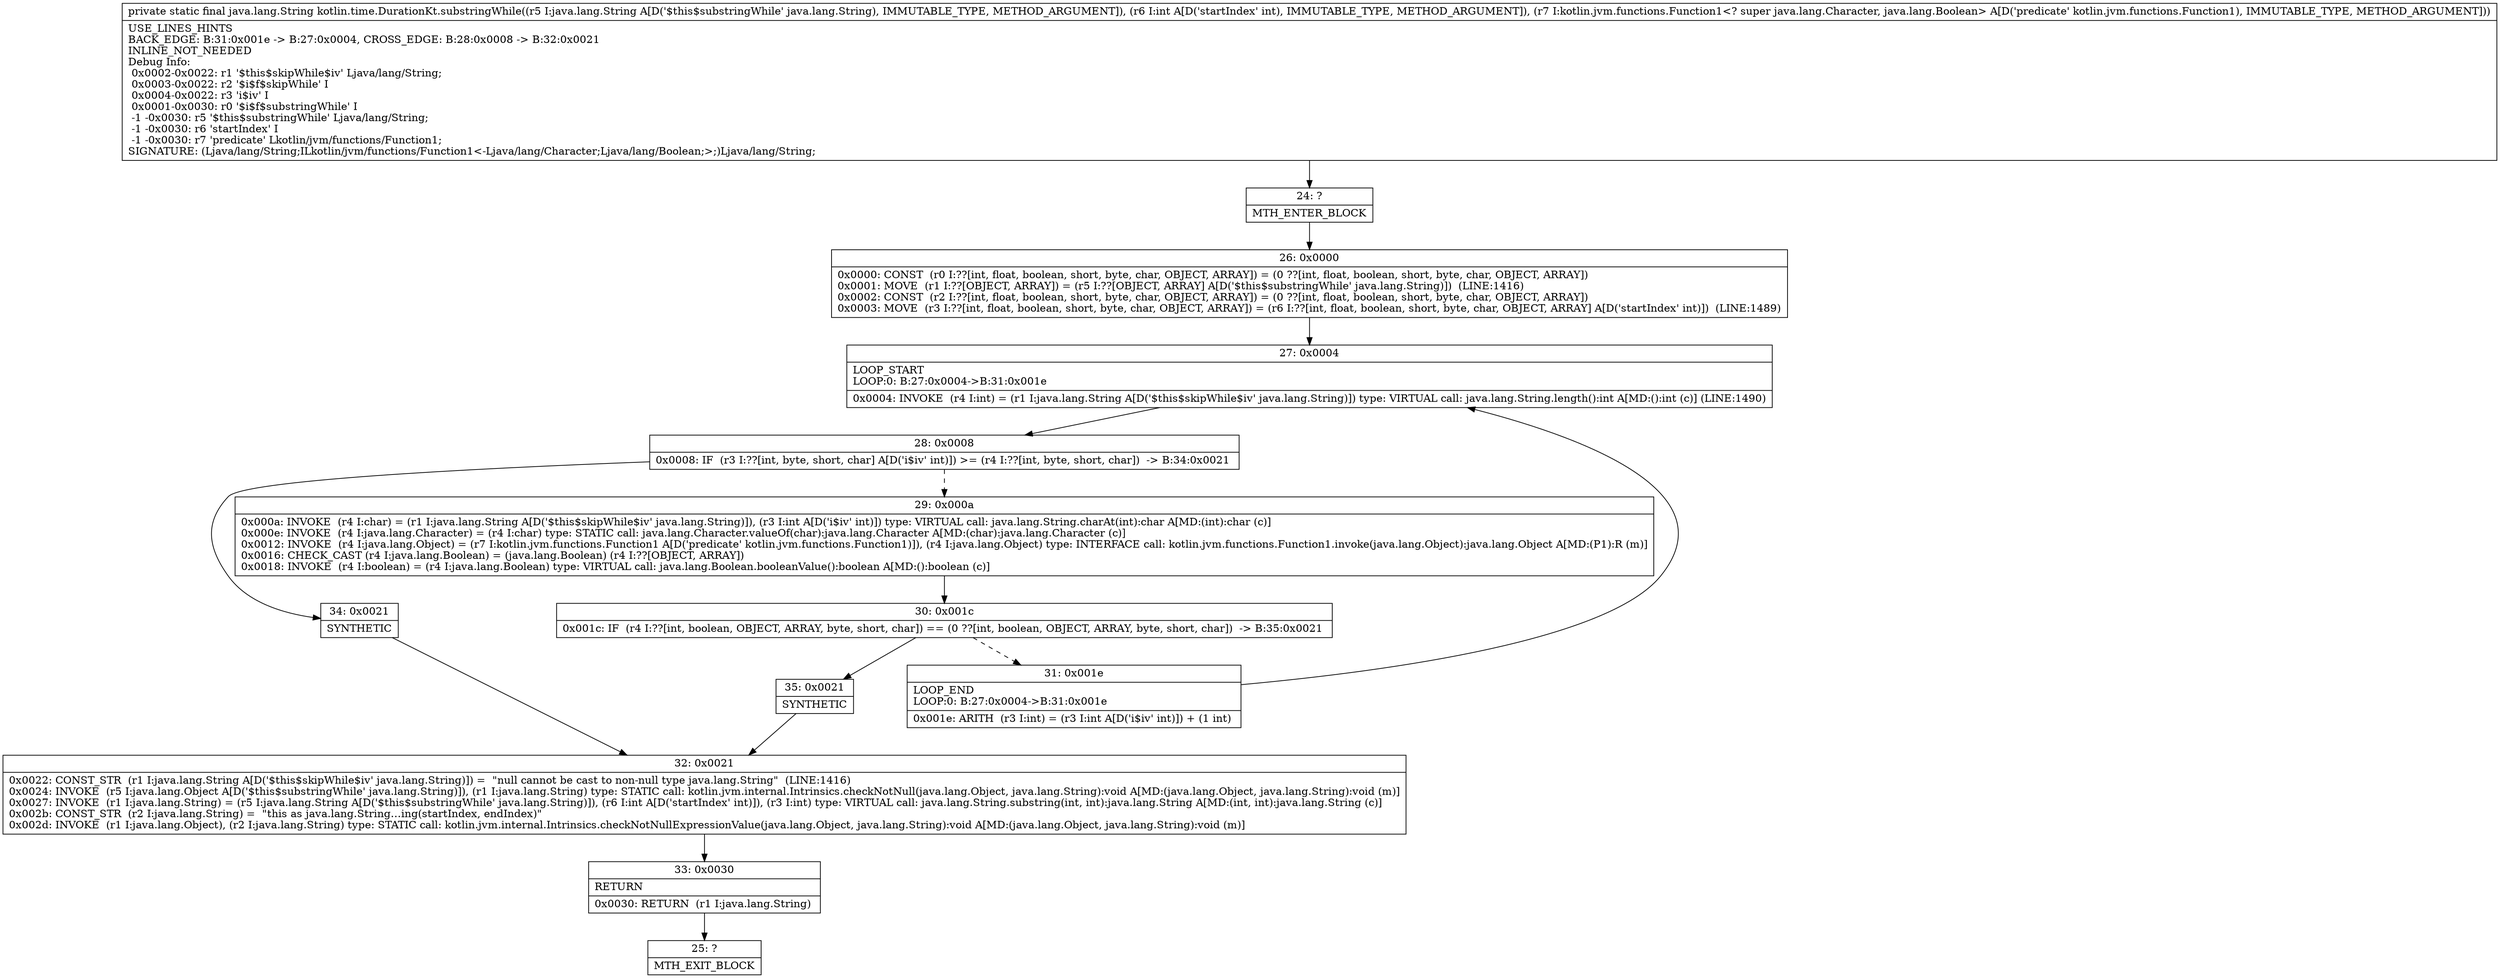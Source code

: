digraph "CFG forkotlin.time.DurationKt.substringWhile(Ljava\/lang\/String;ILkotlin\/jvm\/functions\/Function1;)Ljava\/lang\/String;" {
Node_24 [shape=record,label="{24\:\ ?|MTH_ENTER_BLOCK\l}"];
Node_26 [shape=record,label="{26\:\ 0x0000|0x0000: CONST  (r0 I:??[int, float, boolean, short, byte, char, OBJECT, ARRAY]) = (0 ??[int, float, boolean, short, byte, char, OBJECT, ARRAY]) \l0x0001: MOVE  (r1 I:??[OBJECT, ARRAY]) = (r5 I:??[OBJECT, ARRAY] A[D('$this$substringWhile' java.lang.String)])  (LINE:1416)\l0x0002: CONST  (r2 I:??[int, float, boolean, short, byte, char, OBJECT, ARRAY]) = (0 ??[int, float, boolean, short, byte, char, OBJECT, ARRAY]) \l0x0003: MOVE  (r3 I:??[int, float, boolean, short, byte, char, OBJECT, ARRAY]) = (r6 I:??[int, float, boolean, short, byte, char, OBJECT, ARRAY] A[D('startIndex' int)])  (LINE:1489)\l}"];
Node_27 [shape=record,label="{27\:\ 0x0004|LOOP_START\lLOOP:0: B:27:0x0004\-\>B:31:0x001e\l|0x0004: INVOKE  (r4 I:int) = (r1 I:java.lang.String A[D('$this$skipWhile$iv' java.lang.String)]) type: VIRTUAL call: java.lang.String.length():int A[MD:():int (c)] (LINE:1490)\l}"];
Node_28 [shape=record,label="{28\:\ 0x0008|0x0008: IF  (r3 I:??[int, byte, short, char] A[D('i$iv' int)]) \>= (r4 I:??[int, byte, short, char])  \-\> B:34:0x0021 \l}"];
Node_29 [shape=record,label="{29\:\ 0x000a|0x000a: INVOKE  (r4 I:char) = (r1 I:java.lang.String A[D('$this$skipWhile$iv' java.lang.String)]), (r3 I:int A[D('i$iv' int)]) type: VIRTUAL call: java.lang.String.charAt(int):char A[MD:(int):char (c)]\l0x000e: INVOKE  (r4 I:java.lang.Character) = (r4 I:char) type: STATIC call: java.lang.Character.valueOf(char):java.lang.Character A[MD:(char):java.lang.Character (c)]\l0x0012: INVOKE  (r4 I:java.lang.Object) = (r7 I:kotlin.jvm.functions.Function1 A[D('predicate' kotlin.jvm.functions.Function1)]), (r4 I:java.lang.Object) type: INTERFACE call: kotlin.jvm.functions.Function1.invoke(java.lang.Object):java.lang.Object A[MD:(P1):R (m)]\l0x0016: CHECK_CAST (r4 I:java.lang.Boolean) = (java.lang.Boolean) (r4 I:??[OBJECT, ARRAY]) \l0x0018: INVOKE  (r4 I:boolean) = (r4 I:java.lang.Boolean) type: VIRTUAL call: java.lang.Boolean.booleanValue():boolean A[MD:():boolean (c)]\l}"];
Node_30 [shape=record,label="{30\:\ 0x001c|0x001c: IF  (r4 I:??[int, boolean, OBJECT, ARRAY, byte, short, char]) == (0 ??[int, boolean, OBJECT, ARRAY, byte, short, char])  \-\> B:35:0x0021 \l}"];
Node_31 [shape=record,label="{31\:\ 0x001e|LOOP_END\lLOOP:0: B:27:0x0004\-\>B:31:0x001e\l|0x001e: ARITH  (r3 I:int) = (r3 I:int A[D('i$iv' int)]) + (1 int) \l}"];
Node_35 [shape=record,label="{35\:\ 0x0021|SYNTHETIC\l}"];
Node_32 [shape=record,label="{32\:\ 0x0021|0x0022: CONST_STR  (r1 I:java.lang.String A[D('$this$skipWhile$iv' java.lang.String)]) =  \"null cannot be cast to non\-null type java.lang.String\"  (LINE:1416)\l0x0024: INVOKE  (r5 I:java.lang.Object A[D('$this$substringWhile' java.lang.String)]), (r1 I:java.lang.String) type: STATIC call: kotlin.jvm.internal.Intrinsics.checkNotNull(java.lang.Object, java.lang.String):void A[MD:(java.lang.Object, java.lang.String):void (m)]\l0x0027: INVOKE  (r1 I:java.lang.String) = (r5 I:java.lang.String A[D('$this$substringWhile' java.lang.String)]), (r6 I:int A[D('startIndex' int)]), (r3 I:int) type: VIRTUAL call: java.lang.String.substring(int, int):java.lang.String A[MD:(int, int):java.lang.String (c)]\l0x002b: CONST_STR  (r2 I:java.lang.String) =  \"this as java.lang.String…ing(startIndex, endIndex)\" \l0x002d: INVOKE  (r1 I:java.lang.Object), (r2 I:java.lang.String) type: STATIC call: kotlin.jvm.internal.Intrinsics.checkNotNullExpressionValue(java.lang.Object, java.lang.String):void A[MD:(java.lang.Object, java.lang.String):void (m)]\l}"];
Node_33 [shape=record,label="{33\:\ 0x0030|RETURN\l|0x0030: RETURN  (r1 I:java.lang.String) \l}"];
Node_25 [shape=record,label="{25\:\ ?|MTH_EXIT_BLOCK\l}"];
Node_34 [shape=record,label="{34\:\ 0x0021|SYNTHETIC\l}"];
MethodNode[shape=record,label="{private static final java.lang.String kotlin.time.DurationKt.substringWhile((r5 I:java.lang.String A[D('$this$substringWhile' java.lang.String), IMMUTABLE_TYPE, METHOD_ARGUMENT]), (r6 I:int A[D('startIndex' int), IMMUTABLE_TYPE, METHOD_ARGUMENT]), (r7 I:kotlin.jvm.functions.Function1\<? super java.lang.Character, java.lang.Boolean\> A[D('predicate' kotlin.jvm.functions.Function1), IMMUTABLE_TYPE, METHOD_ARGUMENT]))  | USE_LINES_HINTS\lBACK_EDGE: B:31:0x001e \-\> B:27:0x0004, CROSS_EDGE: B:28:0x0008 \-\> B:32:0x0021\lINLINE_NOT_NEEDED\lDebug Info:\l  0x0002\-0x0022: r1 '$this$skipWhile$iv' Ljava\/lang\/String;\l  0x0003\-0x0022: r2 '$i$f$skipWhile' I\l  0x0004\-0x0022: r3 'i$iv' I\l  0x0001\-0x0030: r0 '$i$f$substringWhile' I\l  \-1 \-0x0030: r5 '$this$substringWhile' Ljava\/lang\/String;\l  \-1 \-0x0030: r6 'startIndex' I\l  \-1 \-0x0030: r7 'predicate' Lkotlin\/jvm\/functions\/Function1;\lSIGNATURE: (Ljava\/lang\/String;ILkotlin\/jvm\/functions\/Function1\<\-Ljava\/lang\/Character;Ljava\/lang\/Boolean;\>;)Ljava\/lang\/String;\l}"];
MethodNode -> Node_24;Node_24 -> Node_26;
Node_26 -> Node_27;
Node_27 -> Node_28;
Node_28 -> Node_29[style=dashed];
Node_28 -> Node_34;
Node_29 -> Node_30;
Node_30 -> Node_31[style=dashed];
Node_30 -> Node_35;
Node_31 -> Node_27;
Node_35 -> Node_32;
Node_32 -> Node_33;
Node_33 -> Node_25;
Node_34 -> Node_32;
}


